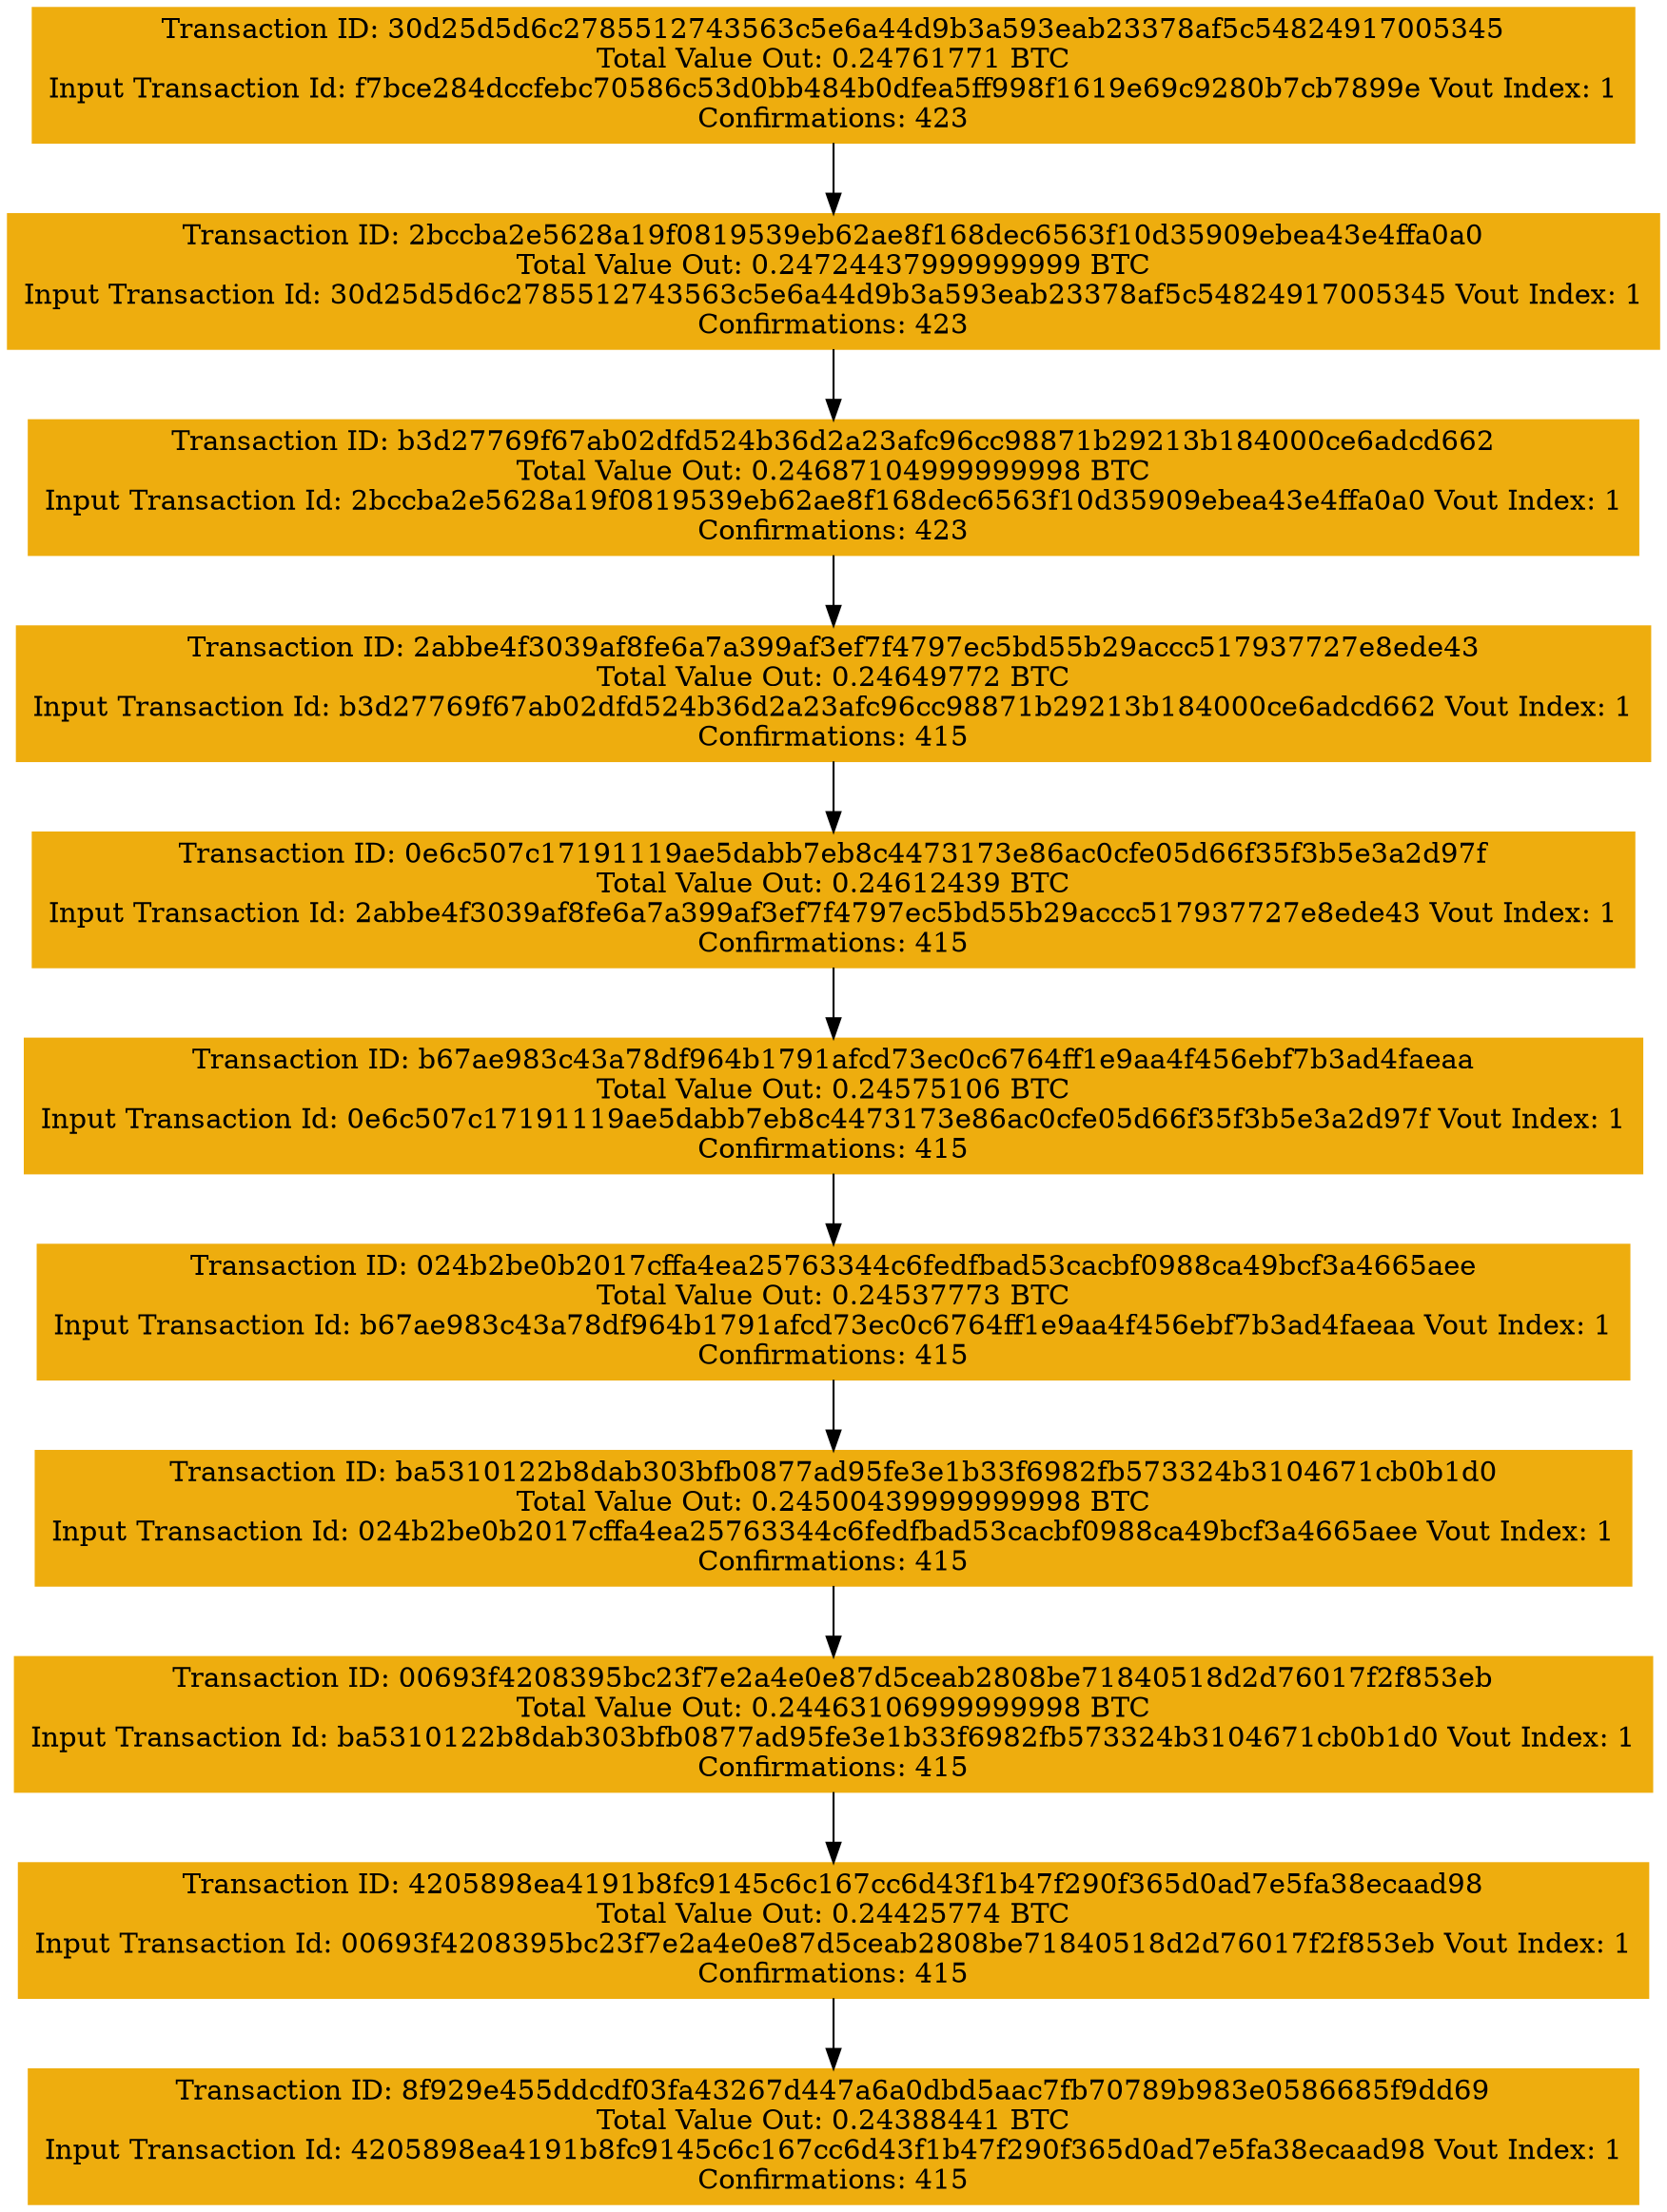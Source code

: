 // Transaction Tree
digraph {
	"8f929e455ddcdf03fa43267d447a6a0dbd5aac7fb70789b983e0586685f9dd69" [label="Transaction ID: 8f929e455ddcdf03fa43267d447a6a0dbd5aac7fb70789b983e0586685f9dd69
Total Value Out: 0.24388441 BTC
Input Transaction Id: 4205898ea4191b8fc9145c6c167cc6d43f1b47f290f365d0ad7e5fa38ecaad98 Vout Index: 1
Confirmations: 415" color=darkgoldenrod2 shape=rect style=filled]
	"4205898ea4191b8fc9145c6c167cc6d43f1b47f290f365d0ad7e5fa38ecaad98" [label="Transaction ID: 4205898ea4191b8fc9145c6c167cc6d43f1b47f290f365d0ad7e5fa38ecaad98
Total Value Out: 0.24425774 BTC
Input Transaction Id: 00693f4208395bc23f7e2a4e0e87d5ceab2808be71840518d2d76017f2f853eb Vout Index: 1
Confirmations: 415" color=darkgoldenrod2 shape=rect style=filled]
	"4205898ea4191b8fc9145c6c167cc6d43f1b47f290f365d0ad7e5fa38ecaad98" -> "8f929e455ddcdf03fa43267d447a6a0dbd5aac7fb70789b983e0586685f9dd69" [color=black]
	"00693f4208395bc23f7e2a4e0e87d5ceab2808be71840518d2d76017f2f853eb" [label="Transaction ID: 00693f4208395bc23f7e2a4e0e87d5ceab2808be71840518d2d76017f2f853eb
Total Value Out: 0.24463106999999998 BTC
Input Transaction Id: ba5310122b8dab303bfb0877ad95fe3e1b33f6982fb573324b3104671cb0b1d0 Vout Index: 1
Confirmations: 415" color=darkgoldenrod2 shape=rect style=filled]
	"00693f4208395bc23f7e2a4e0e87d5ceab2808be71840518d2d76017f2f853eb" -> "4205898ea4191b8fc9145c6c167cc6d43f1b47f290f365d0ad7e5fa38ecaad98" [color=black]
	ba5310122b8dab303bfb0877ad95fe3e1b33f6982fb573324b3104671cb0b1d0 [label="Transaction ID: ba5310122b8dab303bfb0877ad95fe3e1b33f6982fb573324b3104671cb0b1d0
Total Value Out: 0.24500439999999998 BTC
Input Transaction Id: 024b2be0b2017cffa4ea25763344c6fedfbad53cacbf0988ca49bcf3a4665aee Vout Index: 1
Confirmations: 415" color=darkgoldenrod2 shape=rect style=filled]
	ba5310122b8dab303bfb0877ad95fe3e1b33f6982fb573324b3104671cb0b1d0 -> "00693f4208395bc23f7e2a4e0e87d5ceab2808be71840518d2d76017f2f853eb" [color=black]
	"024b2be0b2017cffa4ea25763344c6fedfbad53cacbf0988ca49bcf3a4665aee" [label="Transaction ID: 024b2be0b2017cffa4ea25763344c6fedfbad53cacbf0988ca49bcf3a4665aee
Total Value Out: 0.24537773 BTC
Input Transaction Id: b67ae983c43a78df964b1791afcd73ec0c6764ff1e9aa4f456ebf7b3ad4faeaa Vout Index: 1
Confirmations: 415" color=darkgoldenrod2 shape=rect style=filled]
	"024b2be0b2017cffa4ea25763344c6fedfbad53cacbf0988ca49bcf3a4665aee" -> ba5310122b8dab303bfb0877ad95fe3e1b33f6982fb573324b3104671cb0b1d0 [color=black]
	b67ae983c43a78df964b1791afcd73ec0c6764ff1e9aa4f456ebf7b3ad4faeaa [label="Transaction ID: b67ae983c43a78df964b1791afcd73ec0c6764ff1e9aa4f456ebf7b3ad4faeaa
Total Value Out: 0.24575106 BTC
Input Transaction Id: 0e6c507c17191119ae5dabb7eb8c4473173e86ac0cfe05d66f35f3b5e3a2d97f Vout Index: 1
Confirmations: 415" color=darkgoldenrod2 shape=rect style=filled]
	b67ae983c43a78df964b1791afcd73ec0c6764ff1e9aa4f456ebf7b3ad4faeaa -> "024b2be0b2017cffa4ea25763344c6fedfbad53cacbf0988ca49bcf3a4665aee" [color=black]
	"0e6c507c17191119ae5dabb7eb8c4473173e86ac0cfe05d66f35f3b5e3a2d97f" [label="Transaction ID: 0e6c507c17191119ae5dabb7eb8c4473173e86ac0cfe05d66f35f3b5e3a2d97f
Total Value Out: 0.24612439 BTC
Input Transaction Id: 2abbe4f3039af8fe6a7a399af3ef7f4797ec5bd55b29accc517937727e8ede43 Vout Index: 1
Confirmations: 415" color=darkgoldenrod2 shape=rect style=filled]
	"0e6c507c17191119ae5dabb7eb8c4473173e86ac0cfe05d66f35f3b5e3a2d97f" -> b67ae983c43a78df964b1791afcd73ec0c6764ff1e9aa4f456ebf7b3ad4faeaa [color=black]
	"2abbe4f3039af8fe6a7a399af3ef7f4797ec5bd55b29accc517937727e8ede43" [label="Transaction ID: 2abbe4f3039af8fe6a7a399af3ef7f4797ec5bd55b29accc517937727e8ede43
Total Value Out: 0.24649772 BTC
Input Transaction Id: b3d27769f67ab02dfd524b36d2a23afc96cc98871b29213b184000ce6adcd662 Vout Index: 1
Confirmations: 415" color=darkgoldenrod2 shape=rect style=filled]
	"2abbe4f3039af8fe6a7a399af3ef7f4797ec5bd55b29accc517937727e8ede43" -> "0e6c507c17191119ae5dabb7eb8c4473173e86ac0cfe05d66f35f3b5e3a2d97f" [color=black]
	b3d27769f67ab02dfd524b36d2a23afc96cc98871b29213b184000ce6adcd662 [label="Transaction ID: b3d27769f67ab02dfd524b36d2a23afc96cc98871b29213b184000ce6adcd662
Total Value Out: 0.24687104999999998 BTC
Input Transaction Id: 2bccba2e5628a19f0819539eb62ae8f168dec6563f10d35909ebea43e4ffa0a0 Vout Index: 1
Confirmations: 423" color=darkgoldenrod2 shape=rect style=filled]
	b3d27769f67ab02dfd524b36d2a23afc96cc98871b29213b184000ce6adcd662 -> "2abbe4f3039af8fe6a7a399af3ef7f4797ec5bd55b29accc517937727e8ede43" [color=black]
	"2bccba2e5628a19f0819539eb62ae8f168dec6563f10d35909ebea43e4ffa0a0" [label="Transaction ID: 2bccba2e5628a19f0819539eb62ae8f168dec6563f10d35909ebea43e4ffa0a0
Total Value Out: 0.24724437999999999 BTC
Input Transaction Id: 30d25d5d6c2785512743563c5e6a44d9b3a593eab23378af5c54824917005345 Vout Index: 1
Confirmations: 423" color=darkgoldenrod2 shape=rect style=filled]
	"2bccba2e5628a19f0819539eb62ae8f168dec6563f10d35909ebea43e4ffa0a0" -> b3d27769f67ab02dfd524b36d2a23afc96cc98871b29213b184000ce6adcd662 [color=black]
	"30d25d5d6c2785512743563c5e6a44d9b3a593eab23378af5c54824917005345" [label="Transaction ID: 30d25d5d6c2785512743563c5e6a44d9b3a593eab23378af5c54824917005345
Total Value Out: 0.24761771 BTC
Input Transaction Id: f7bce284dccfebc70586c53d0bb484b0dfea5ff998f1619e69c9280b7cb7899e Vout Index: 1
Confirmations: 423" color=darkgoldenrod2 shape=rect style=filled]
	"30d25d5d6c2785512743563c5e6a44d9b3a593eab23378af5c54824917005345" -> "2bccba2e5628a19f0819539eb62ae8f168dec6563f10d35909ebea43e4ffa0a0" [color=black]
}
